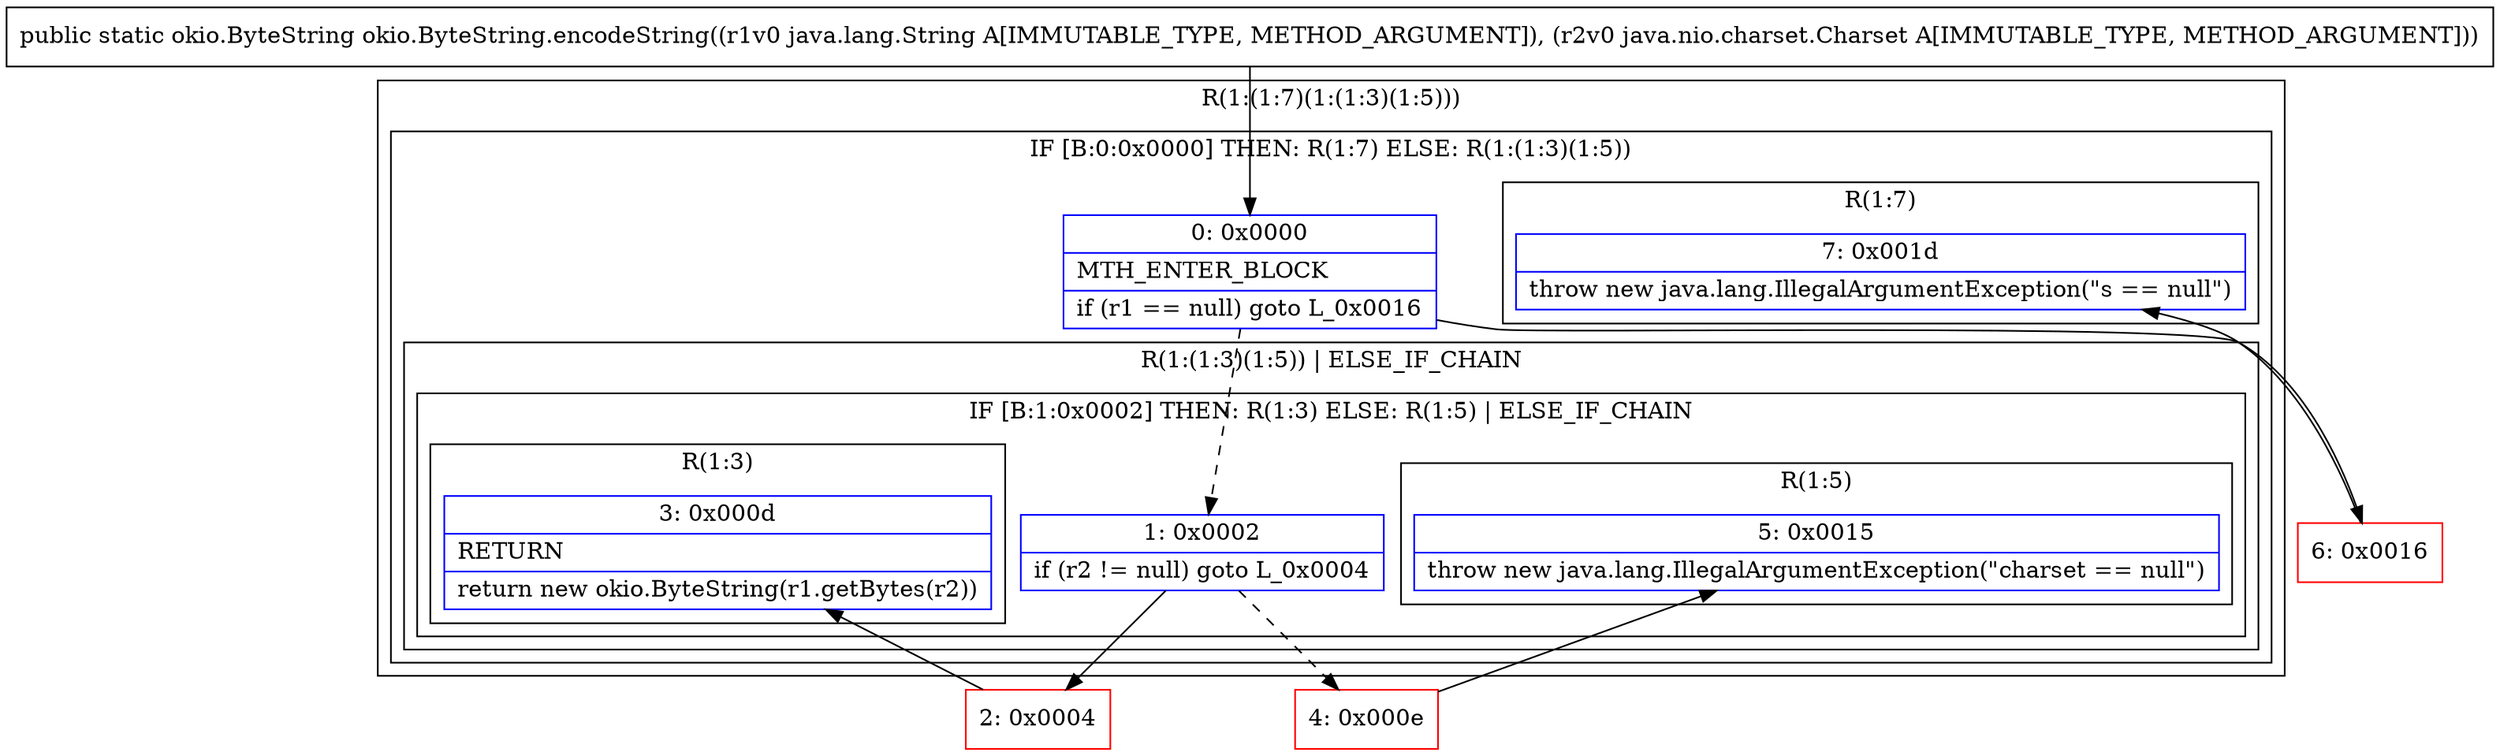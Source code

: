 digraph "CFG forokio.ByteString.encodeString(Ljava\/lang\/String;Ljava\/nio\/charset\/Charset;)Lokio\/ByteString;" {
subgraph cluster_Region_17596432 {
label = "R(1:(1:7)(1:(1:3)(1:5)))";
node [shape=record,color=blue];
subgraph cluster_IfRegion_1207062223 {
label = "IF [B:0:0x0000] THEN: R(1:7) ELSE: R(1:(1:3)(1:5))";
node [shape=record,color=blue];
Node_0 [shape=record,label="{0\:\ 0x0000|MTH_ENTER_BLOCK\l|if (r1 == null) goto L_0x0016\l}"];
subgraph cluster_Region_1859954266 {
label = "R(1:7)";
node [shape=record,color=blue];
Node_7 [shape=record,label="{7\:\ 0x001d|throw new java.lang.IllegalArgumentException(\"s == null\")\l}"];
}
subgraph cluster_Region_1391979966 {
label = "R(1:(1:3)(1:5)) | ELSE_IF_CHAIN\l";
node [shape=record,color=blue];
subgraph cluster_IfRegion_924773360 {
label = "IF [B:1:0x0002] THEN: R(1:3) ELSE: R(1:5) | ELSE_IF_CHAIN\l";
node [shape=record,color=blue];
Node_1 [shape=record,label="{1\:\ 0x0002|if (r2 != null) goto L_0x0004\l}"];
subgraph cluster_Region_1657753578 {
label = "R(1:3)";
node [shape=record,color=blue];
Node_3 [shape=record,label="{3\:\ 0x000d|RETURN\l|return new okio.ByteString(r1.getBytes(r2))\l}"];
}
subgraph cluster_Region_1772800927 {
label = "R(1:5)";
node [shape=record,color=blue];
Node_5 [shape=record,label="{5\:\ 0x0015|throw new java.lang.IllegalArgumentException(\"charset == null\")\l}"];
}
}
}
}
}
Node_2 [shape=record,color=red,label="{2\:\ 0x0004}"];
Node_4 [shape=record,color=red,label="{4\:\ 0x000e}"];
Node_6 [shape=record,color=red,label="{6\:\ 0x0016}"];
MethodNode[shape=record,label="{public static okio.ByteString okio.ByteString.encodeString((r1v0 java.lang.String A[IMMUTABLE_TYPE, METHOD_ARGUMENT]), (r2v0 java.nio.charset.Charset A[IMMUTABLE_TYPE, METHOD_ARGUMENT])) }"];
MethodNode -> Node_0;
Node_0 -> Node_1[style=dashed];
Node_0 -> Node_6;
Node_1 -> Node_2;
Node_1 -> Node_4[style=dashed];
Node_2 -> Node_3;
Node_4 -> Node_5;
Node_6 -> Node_7;
}

